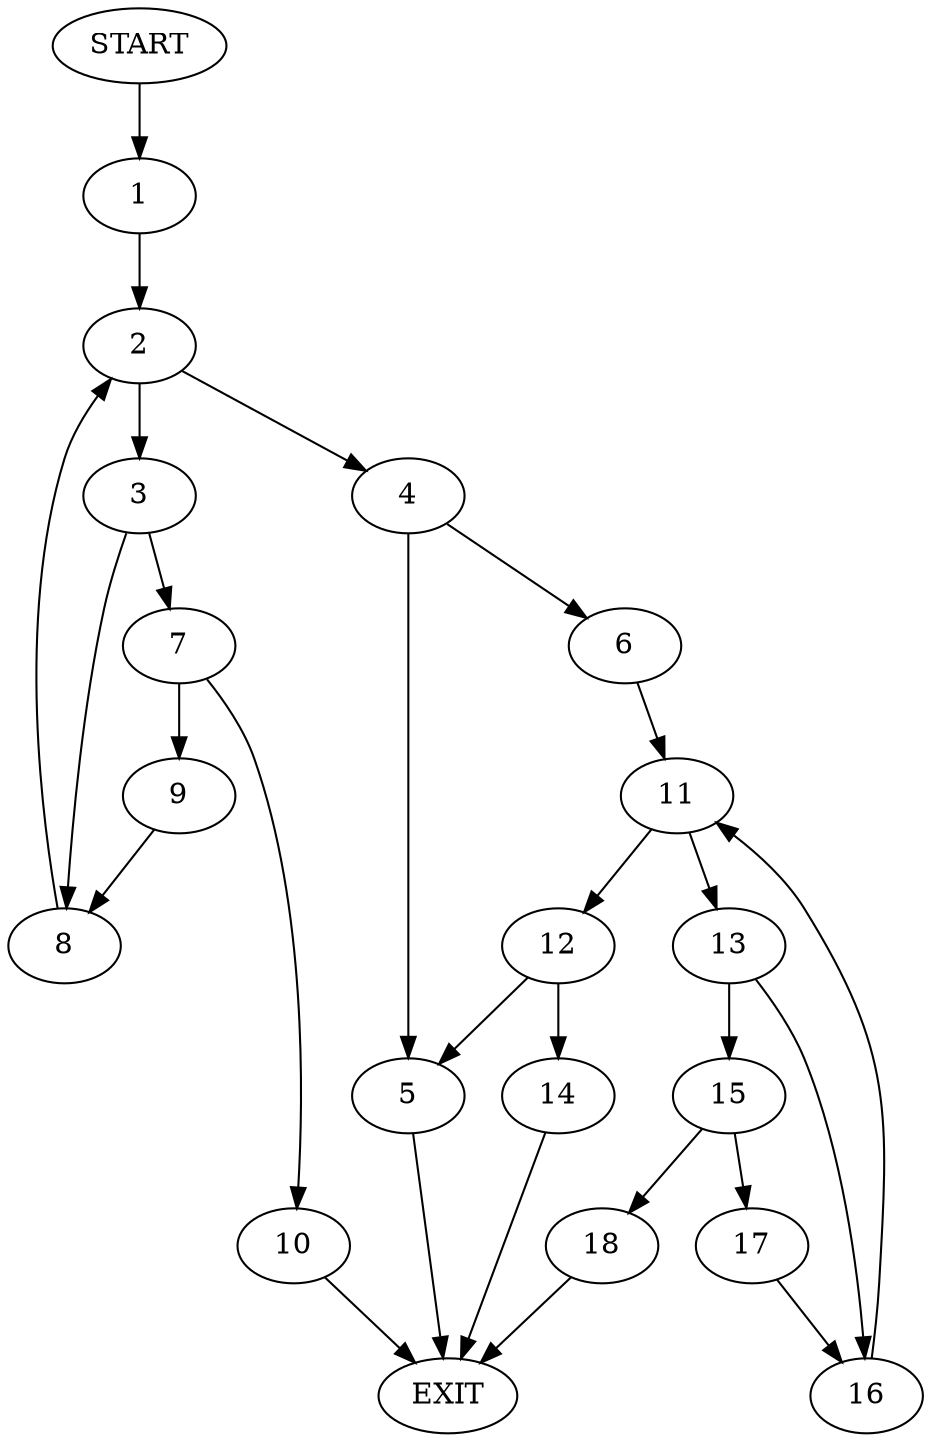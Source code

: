 digraph {
0 [label="START"]
19 [label="EXIT"]
0 -> 1
1 -> 2
2 -> 3
2 -> 4
4 -> 5
4 -> 6
3 -> 7
3 -> 8
7 -> 9
7 -> 10
8 -> 2
10 -> 19
9 -> 8
6 -> 11
5 -> 19
11 -> 12
11 -> 13
12 -> 5
12 -> 14
13 -> 15
13 -> 16
15 -> 17
15 -> 18
16 -> 11
17 -> 16
18 -> 19
14 -> 19
}
